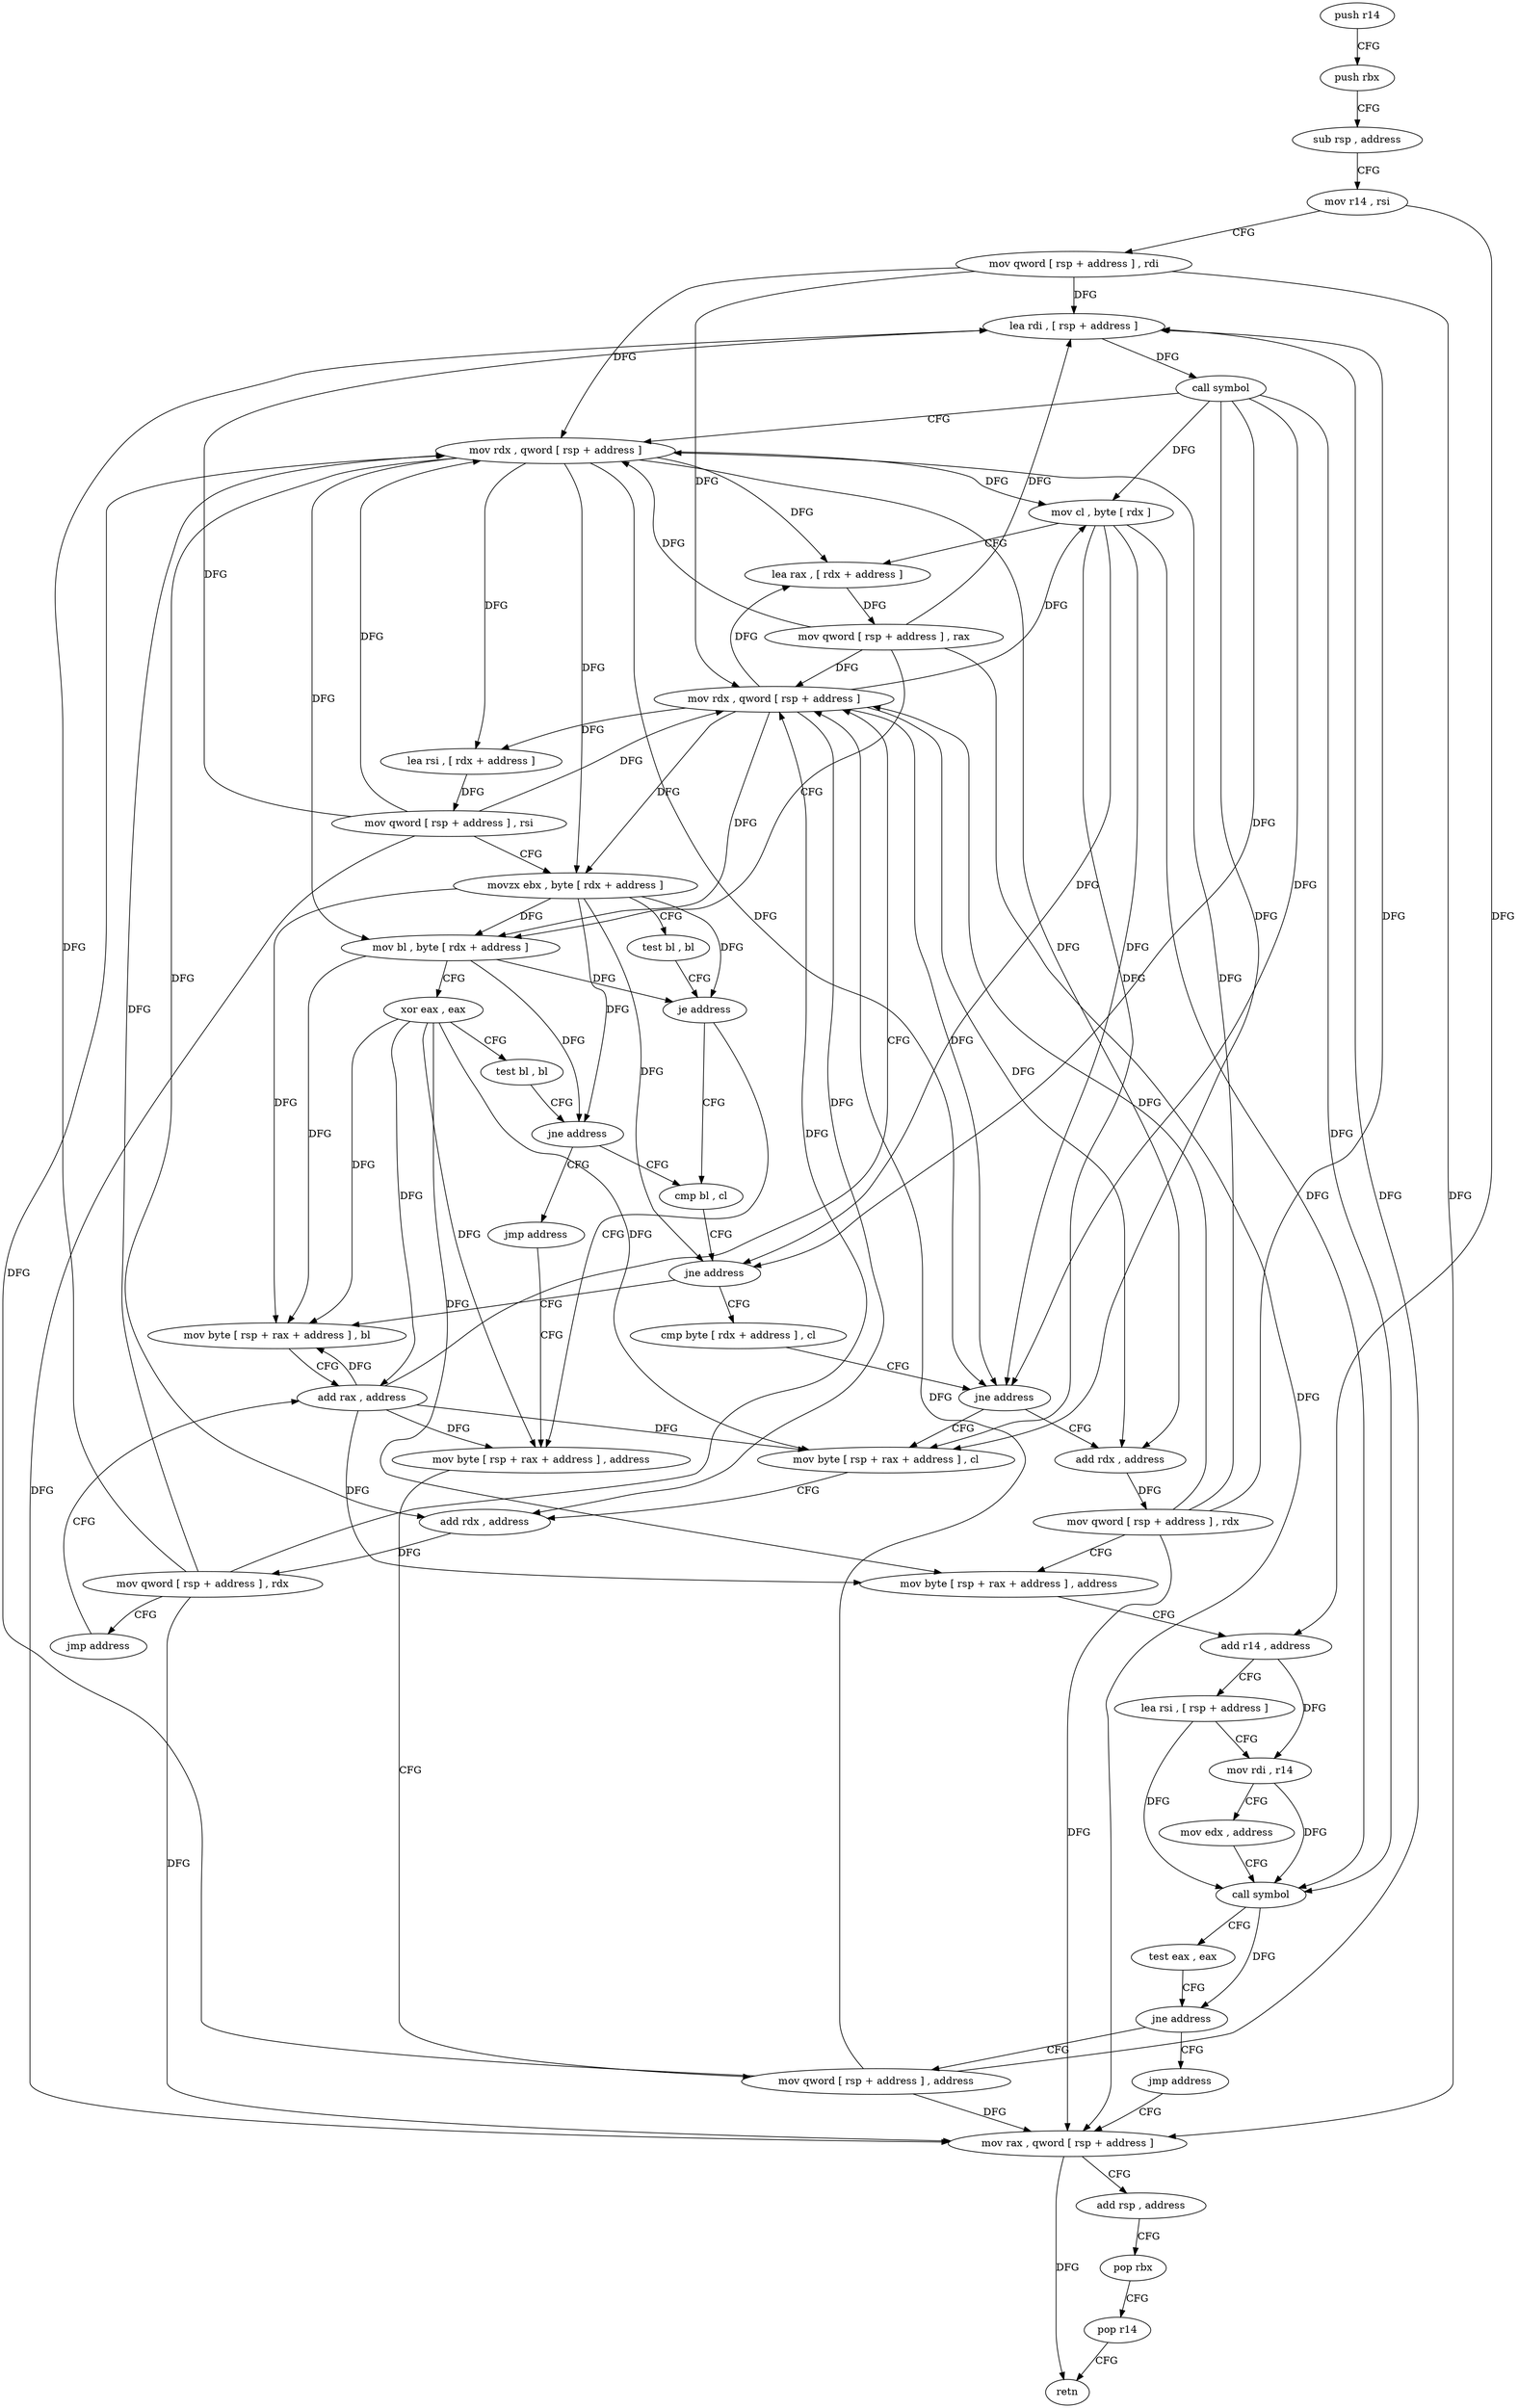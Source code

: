 digraph "func" {
"140720" [label = "push r14" ]
"140722" [label = "push rbx" ]
"140723" [label = "sub rsp , address" ]
"140730" [label = "mov r14 , rsi" ]
"140733" [label = "mov qword [ rsp + address ] , rdi" ]
"140738" [label = "lea rdi , [ rsp + address ]" ]
"140743" [label = "call symbol" ]
"140748" [label = "mov rdx , qword [ rsp + address ]" ]
"140753" [label = "mov cl , byte [ rdx ]" ]
"140755" [label = "lea rax , [ rdx + address ]" ]
"140759" [label = "mov qword [ rsp + address ] , rax" ]
"140764" [label = "mov bl , byte [ rdx + address ]" ]
"140767" [label = "xor eax , eax" ]
"140769" [label = "test bl , bl" ]
"140771" [label = "jne address" ]
"140814" [label = "cmp bl , cl" ]
"140773" [label = "jmp address" ]
"140816" [label = "jne address" ]
"140784" [label = "mov byte [ rsp + rax + address ] , bl" ]
"140818" [label = "cmp byte [ rdx + address ] , cl" ]
"140838" [label = "mov byte [ rsp + rax + address ] , address" ]
"140788" [label = "add rax , address" ]
"140821" [label = "jne address" ]
"140868" [label = "add rdx , address" ]
"140823" [label = "mov byte [ rsp + rax + address ] , cl" ]
"140843" [label = "mov qword [ rsp + address ] , address" ]
"140872" [label = "mov qword [ rsp + address ] , rdx" ]
"140877" [label = "mov byte [ rsp + rax + address ] , address" ]
"140882" [label = "add r14 , address" ]
"140886" [label = "lea rsi , [ rsp + address ]" ]
"140891" [label = "mov rdi , r14" ]
"140894" [label = "mov edx , address" ]
"140899" [label = "call symbol" ]
"140904" [label = "test eax , eax" ]
"140906" [label = "jne address" ]
"140908" [label = "jmp address" ]
"140827" [label = "add rdx , address" ]
"140831" [label = "mov qword [ rsp + address ] , rdx" ]
"140836" [label = "jmp address" ]
"140852" [label = "mov rax , qword [ rsp + address ]" ]
"140792" [label = "mov rdx , qword [ rsp + address ]" ]
"140797" [label = "lea rsi , [ rdx + address ]" ]
"140801" [label = "mov qword [ rsp + address ] , rsi" ]
"140806" [label = "movzx ebx , byte [ rdx + address ]" ]
"140810" [label = "test bl , bl" ]
"140812" [label = "je address" ]
"140857" [label = "add rsp , address" ]
"140864" [label = "pop rbx" ]
"140865" [label = "pop r14" ]
"140867" [label = "retn" ]
"140720" -> "140722" [ label = "CFG" ]
"140722" -> "140723" [ label = "CFG" ]
"140723" -> "140730" [ label = "CFG" ]
"140730" -> "140733" [ label = "CFG" ]
"140730" -> "140882" [ label = "DFG" ]
"140733" -> "140738" [ label = "DFG" ]
"140733" -> "140748" [ label = "DFG" ]
"140733" -> "140792" [ label = "DFG" ]
"140733" -> "140852" [ label = "DFG" ]
"140738" -> "140743" [ label = "DFG" ]
"140743" -> "140748" [ label = "CFG" ]
"140743" -> "140753" [ label = "DFG" ]
"140743" -> "140816" [ label = "DFG" ]
"140743" -> "140821" [ label = "DFG" ]
"140743" -> "140899" [ label = "DFG" ]
"140743" -> "140823" [ label = "DFG" ]
"140748" -> "140753" [ label = "DFG" ]
"140748" -> "140755" [ label = "DFG" ]
"140748" -> "140764" [ label = "DFG" ]
"140748" -> "140821" [ label = "DFG" ]
"140748" -> "140797" [ label = "DFG" ]
"140748" -> "140806" [ label = "DFG" ]
"140748" -> "140868" [ label = "DFG" ]
"140748" -> "140827" [ label = "DFG" ]
"140753" -> "140755" [ label = "CFG" ]
"140753" -> "140816" [ label = "DFG" ]
"140753" -> "140821" [ label = "DFG" ]
"140753" -> "140899" [ label = "DFG" ]
"140753" -> "140823" [ label = "DFG" ]
"140755" -> "140759" [ label = "DFG" ]
"140759" -> "140764" [ label = "CFG" ]
"140759" -> "140738" [ label = "DFG" ]
"140759" -> "140748" [ label = "DFG" ]
"140759" -> "140792" [ label = "DFG" ]
"140759" -> "140852" [ label = "DFG" ]
"140764" -> "140767" [ label = "CFG" ]
"140764" -> "140771" [ label = "DFG" ]
"140764" -> "140784" [ label = "DFG" ]
"140764" -> "140812" [ label = "DFG" ]
"140767" -> "140769" [ label = "CFG" ]
"140767" -> "140784" [ label = "DFG" ]
"140767" -> "140838" [ label = "DFG" ]
"140767" -> "140788" [ label = "DFG" ]
"140767" -> "140877" [ label = "DFG" ]
"140767" -> "140823" [ label = "DFG" ]
"140769" -> "140771" [ label = "CFG" ]
"140771" -> "140814" [ label = "CFG" ]
"140771" -> "140773" [ label = "CFG" ]
"140814" -> "140816" [ label = "CFG" ]
"140773" -> "140838" [ label = "CFG" ]
"140816" -> "140784" [ label = "CFG" ]
"140816" -> "140818" [ label = "CFG" ]
"140784" -> "140788" [ label = "CFG" ]
"140818" -> "140821" [ label = "CFG" ]
"140838" -> "140843" [ label = "CFG" ]
"140788" -> "140792" [ label = "CFG" ]
"140788" -> "140838" [ label = "DFG" ]
"140788" -> "140784" [ label = "DFG" ]
"140788" -> "140877" [ label = "DFG" ]
"140788" -> "140823" [ label = "DFG" ]
"140821" -> "140868" [ label = "CFG" ]
"140821" -> "140823" [ label = "CFG" ]
"140868" -> "140872" [ label = "DFG" ]
"140823" -> "140827" [ label = "CFG" ]
"140843" -> "140852" [ label = "DFG" ]
"140843" -> "140738" [ label = "DFG" ]
"140843" -> "140748" [ label = "DFG" ]
"140843" -> "140792" [ label = "DFG" ]
"140872" -> "140877" [ label = "CFG" ]
"140872" -> "140738" [ label = "DFG" ]
"140872" -> "140748" [ label = "DFG" ]
"140872" -> "140792" [ label = "DFG" ]
"140872" -> "140852" [ label = "DFG" ]
"140877" -> "140882" [ label = "CFG" ]
"140882" -> "140886" [ label = "CFG" ]
"140882" -> "140891" [ label = "DFG" ]
"140886" -> "140891" [ label = "CFG" ]
"140886" -> "140899" [ label = "DFG" ]
"140891" -> "140894" [ label = "CFG" ]
"140891" -> "140899" [ label = "DFG" ]
"140894" -> "140899" [ label = "CFG" ]
"140899" -> "140904" [ label = "CFG" ]
"140899" -> "140906" [ label = "DFG" ]
"140904" -> "140906" [ label = "CFG" ]
"140906" -> "140843" [ label = "CFG" ]
"140906" -> "140908" [ label = "CFG" ]
"140908" -> "140852" [ label = "CFG" ]
"140827" -> "140831" [ label = "DFG" ]
"140831" -> "140836" [ label = "CFG" ]
"140831" -> "140738" [ label = "DFG" ]
"140831" -> "140748" [ label = "DFG" ]
"140831" -> "140792" [ label = "DFG" ]
"140831" -> "140852" [ label = "DFG" ]
"140836" -> "140788" [ label = "CFG" ]
"140852" -> "140857" [ label = "CFG" ]
"140852" -> "140867" [ label = "DFG" ]
"140792" -> "140797" [ label = "DFG" ]
"140792" -> "140753" [ label = "DFG" ]
"140792" -> "140755" [ label = "DFG" ]
"140792" -> "140764" [ label = "DFG" ]
"140792" -> "140821" [ label = "DFG" ]
"140792" -> "140806" [ label = "DFG" ]
"140792" -> "140868" [ label = "DFG" ]
"140792" -> "140827" [ label = "DFG" ]
"140797" -> "140801" [ label = "DFG" ]
"140801" -> "140806" [ label = "CFG" ]
"140801" -> "140738" [ label = "DFG" ]
"140801" -> "140748" [ label = "DFG" ]
"140801" -> "140792" [ label = "DFG" ]
"140801" -> "140852" [ label = "DFG" ]
"140806" -> "140810" [ label = "CFG" ]
"140806" -> "140771" [ label = "DFG" ]
"140806" -> "140784" [ label = "DFG" ]
"140806" -> "140764" [ label = "DFG" ]
"140806" -> "140816" [ label = "DFG" ]
"140806" -> "140812" [ label = "DFG" ]
"140810" -> "140812" [ label = "CFG" ]
"140812" -> "140838" [ label = "CFG" ]
"140812" -> "140814" [ label = "CFG" ]
"140857" -> "140864" [ label = "CFG" ]
"140864" -> "140865" [ label = "CFG" ]
"140865" -> "140867" [ label = "CFG" ]
}
